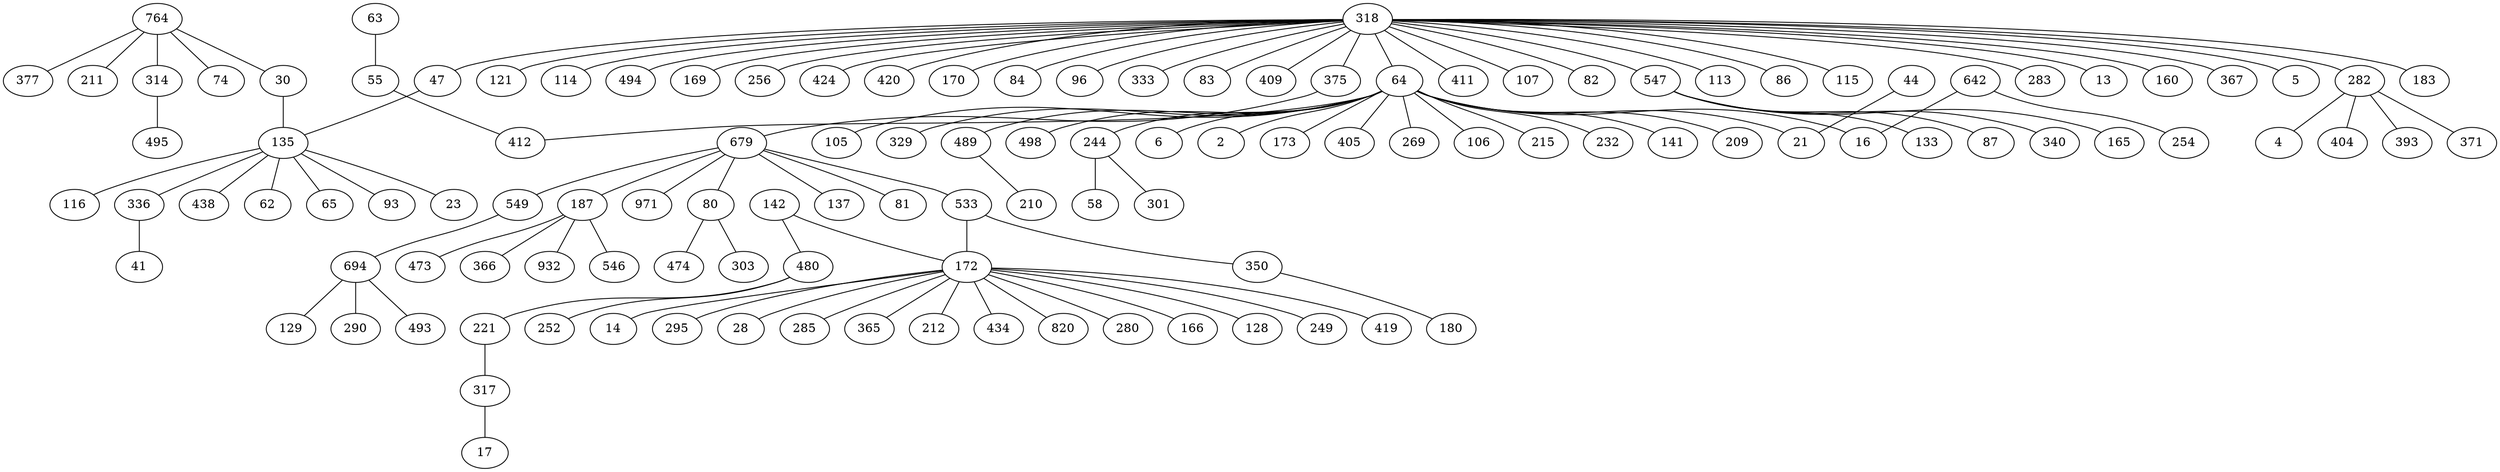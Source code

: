graph {1 [label="318" level=1];
2 [label="547" level=1];
28 [label="121" level=1];
37 [label="114" level=1];
17 [label="494" level=1];
55 [label="169" level=1];
52 [label="256" level=1];
59 [label="424" level=1];
30 [label="420" level=1];
42 [label="170" level=1];
11 [label="84" level=1];
41 [label="96" level=1];
23 [label="333" level=1];
54 [label="47" level=1];
44 [label="83" level=1];
45 [label="375" level=1];
6 [label="409" level=1];
46 [label="411" level=1];
48 [label="107" level=1];
9 [label="82" level=1];
32 [label="113" level=1];
3 [label="64" level=1];
20 [label="86" level=1];
15 [label="115" level=1];
51 [label="283" level=1];
43 [label="13" level=1];
4 [label="282" level=1];
50 [label="160" level=1];
35 [label="367" level=1];
14 [label="5" level=1];
36 [label="183" level=1];
66 [label="133" level=1];
68 [label="340" level=1];
67 [label="87" level=1];
63 [label="165" level=1];
69 [label="679" level=1];
70 [label="187" level=1];
79 [label="971" level=1];
71 [label="80" level=1];
75 [label="137" level=1];
77 [label="81" level=1];
72 [label="533" level=1];
83 [label="549" level=1];
281 [label="142" level=1];
337 [label="172" level=1];
273 [label="480" level=1];
85 [label="764" level=1];
93 [label="30" level=1];
88 [label="74" level=1];
90 [label="314" level=1];
94 [label="377" level=1];
92 [label="211" level=1];
95 [label="135" level=1];
96 [label="336" level=1];
103 [label="438" level=1];
104 [label="62" level=1];
109 [label="65" level=1];
98 [label="93" level=1];
99 [label="23" level=1];
111 [label="116" level=1];
262 [label="932" level=1];
160 [label="209" level=1];
123 [label="350" level=1];
129 [label="180" level=1];
394 [label="393" level=1];
417 [label="44" level=1];
122 [label="21" level=1];
400 [label="404" level=1];
492 [label="166" level=1];
513 [label="128" level=1];
503 [label="249" level=1];
522 [label="419" level=1];
515 [label="14" level=1];
504 [label="295" level=1];
509 [label="28" level=1];
506 [label="285" level=1];
507 [label="365" level=1];
494 [label="212" level=1];
502 [label="434" level=1];
516 [label="820" level=1];
487 [label="280" level=1];
218 [label="105" level=1];
151 [label="41" level=1];
224 [label="329" level=1];
267 [label="546" level=1];
258 [label="473" level=1];
257 [label="366" level=1];
283 [label="252" level=1];
277 [label="221" level=1];
152 [label="489" level=1];
299 [label="210" level=1];
205 [label="498" level=1];
112 [label="694" level=1];
113 [label="129" level=1];
114 [label="290" level=1];
120 [label="493" level=1];
153 [label="244" level=1];
335 [label="58" level=1];
325 [label="301" level=1];
236 [label="6" level=1];
284 [label="474" level=1];
296 [label="303" level=1];
544 [label="63" level=1];
536 [label="55" level=1];
380 [label="642" level=1];
381 [label="254" level=1];
181 [label="16" level=1];
304 [label="317" level=1];
313 [label="17" level=1];
216 [label="412" level=1];
210 [label="2" level=1];
187 [label="173" level=1];
174 [label="405" level=1];
188 [label="269" level=1];
182 [label="106" level=1];
232 [label="215" level=1];
168 [label="232" level=1];
248 [label="141" level=1];
389 [label="371" level=1];
954 [label="495" level=1];
387 [label="4" level=1];
1 -- 2;
1 -- 28;
1 -- 37;
1 -- 17;
1 -- 55;
1 -- 52;
1 -- 59;
1 -- 30;
1 -- 42;
1 -- 11;
1 -- 41;
1 -- 23;
1 -- 54;
1 -- 44;
1 -- 45;
1 -- 6;
1 -- 46;
1 -- 48;
1 -- 9;
1 -- 32;
1 -- 3;
1 -- 20;
1 -- 15;
1 -- 51;
1 -- 43;
1 -- 4;
1 -- 50;
1 -- 35;
1 -- 14;
1 -- 36;
2 -- 66;
2 -- 68;
2 -- 67;
2 -- 63;
54 -- 95;
45 -- 69;
3 -- 216;
3 -- 188;
3 -- 182;
3 -- 232;
3 -- 168;
3 -- 248;
3 -- 160;
3 -- 122;
3 -- 218;
3 -- 224;
3 -- 152;
3 -- 205;
3 -- 153;
3 -- 236;
3 -- 181;
3 -- 210;
3 -- 187;
3 -- 174;
4 -- 387;
4 -- 394;
4 -- 400;
4 -- 389;
69 -- 70;
69 -- 79;
69 -- 71;
69 -- 75;
69 -- 77;
69 -- 72;
69 -- 83;
70 -- 267;
70 -- 258;
70 -- 257;
70 -- 262;
71 -- 284;
71 -- 296;
72 -- 337;
72 -- 123;
83 -- 112;
281 -- 337;
281 -- 273;
337 -- 492;
337 -- 513;
337 -- 503;
337 -- 522;
337 -- 515;
337 -- 504;
337 -- 509;
337 -- 506;
337 -- 507;
337 -- 494;
337 -- 502;
337 -- 516;
337 -- 487;
273 -- 283;
273 -- 277;
85 -- 93;
85 -- 88;
85 -- 90;
85 -- 94;
85 -- 92;
93 -- 95;
90 -- 954;
95 -- 96;
95 -- 103;
95 -- 104;
95 -- 109;
95 -- 98;
95 -- 99;
95 -- 111;
96 -- 151;
123 -- 129;
417 -- 122;
277 -- 304;
152 -- 299;
112 -- 113;
112 -- 114;
112 -- 120;
153 -- 335;
153 -- 325;
544 -- 536;
536 -- 216;
380 -- 381;
380 -- 181;
304 -- 313;
}